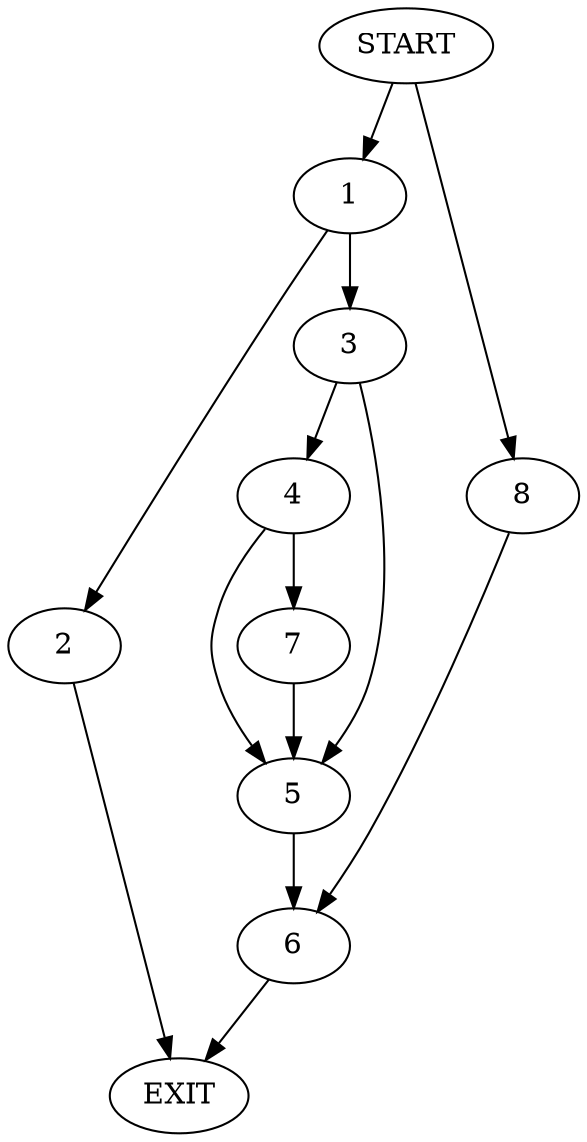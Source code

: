 digraph {
0 [label="START"]
9 [label="EXIT"]
0 -> 1
1 -> 2
1 -> 3
2 -> 9
3 -> 4
3 -> 5
5 -> 6
4 -> 7
4 -> 5
7 -> 5
6 -> 9
0 -> 8
8 -> 6
}
